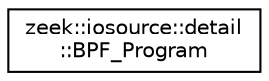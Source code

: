 digraph "Graphical Class Hierarchy"
{
 // LATEX_PDF_SIZE
  edge [fontname="Helvetica",fontsize="10",labelfontname="Helvetica",labelfontsize="10"];
  node [fontname="Helvetica",fontsize="10",shape=record];
  rankdir="LR";
  Node0 [label="zeek::iosource::detail\l::BPF_Program",height=0.2,width=0.4,color="black", fillcolor="white", style="filled",URL="$d7/d87/classzeek_1_1iosource_1_1detail_1_1BPF__Program.html",tooltip=" "];
}
